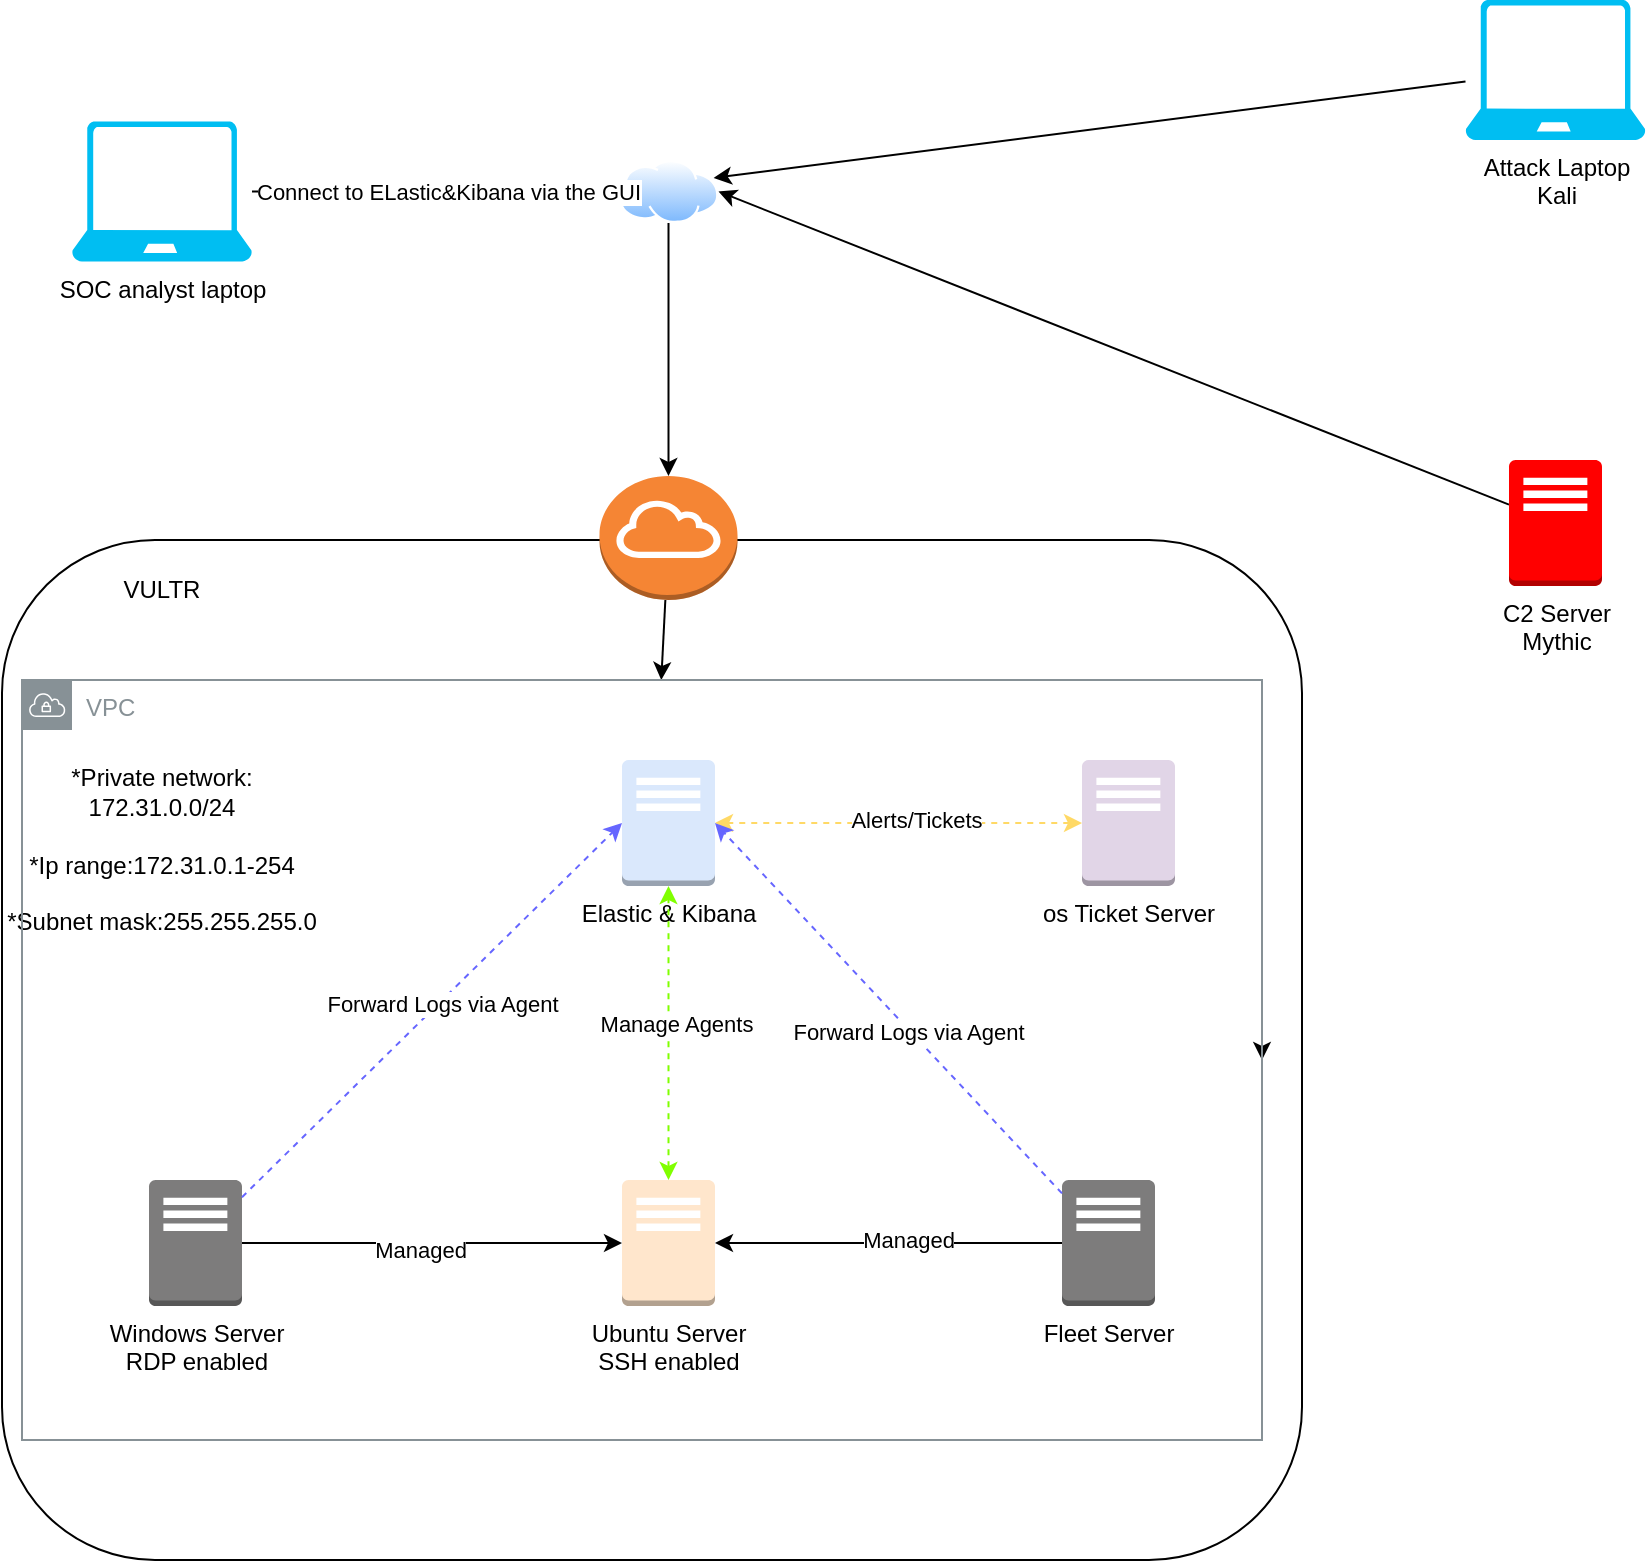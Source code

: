 <mxfile version="24.8.3">
  <diagram name="Page-1" id="vAfQMsQLVKgVgEMzG7Qi">
    <mxGraphModel dx="1042" dy="1761" grid="1" gridSize="10" guides="1" tooltips="1" connect="1" arrows="1" fold="1" page="1" pageScale="1" pageWidth="850" pageHeight="1100" math="0" shadow="0">
      <root>
        <mxCell id="0" />
        <mxCell id="1" parent="0" />
        <mxCell id="oSpPkW4DtSv9agoqvHnj-8" value="" style="rounded=1;whiteSpace=wrap;html=1;" vertex="1" parent="1">
          <mxGeometry y="50" width="650" height="510" as="geometry" />
        </mxCell>
        <mxCell id="oSpPkW4DtSv9agoqvHnj-1" value="Windows Server&lt;div&gt;RDP enabled&lt;/div&gt;" style="outlineConnect=0;dashed=0;verticalLabelPosition=bottom;verticalAlign=top;align=center;html=1;shape=mxgraph.aws3.traditional_server;fillColor=#7D7C7C;gradientColor=none;" vertex="1" parent="1">
          <mxGeometry x="73.5" y="370" width="46.5" height="63" as="geometry" />
        </mxCell>
        <mxCell id="oSpPkW4DtSv9agoqvHnj-3" value="Elastic &amp;amp; Kibana" style="outlineConnect=0;dashed=0;verticalLabelPosition=bottom;verticalAlign=top;align=center;html=1;shape=mxgraph.aws3.traditional_server;fillColor=#dae8fc;strokeColor=#6c8ebf;" vertex="1" parent="1">
          <mxGeometry x="310" y="160" width="46.5" height="63" as="geometry" />
        </mxCell>
        <mxCell id="oSpPkW4DtSv9agoqvHnj-4" value="Ubuntu Server&lt;div&gt;SSH enabled&lt;/div&gt;" style="outlineConnect=0;dashed=0;verticalLabelPosition=bottom;verticalAlign=top;align=center;html=1;shape=mxgraph.aws3.traditional_server;fillColor=#ffe6cc;strokeColor=#d79b00;" vertex="1" parent="1">
          <mxGeometry x="310" y="370" width="46.5" height="63" as="geometry" />
        </mxCell>
        <mxCell id="oSpPkW4DtSv9agoqvHnj-16" style="edgeStyle=orthogonalEdgeStyle;rounded=0;orthogonalLoop=1;jettySize=auto;html=1;" edge="1" parent="1" source="oSpPkW4DtSv9agoqvHnj-5" target="oSpPkW4DtSv9agoqvHnj-4">
          <mxGeometry relative="1" as="geometry" />
        </mxCell>
        <mxCell id="oSpPkW4DtSv9agoqvHnj-18" value="Managed" style="edgeLabel;html=1;align=center;verticalAlign=middle;resizable=0;points=[];" vertex="1" connectable="0" parent="oSpPkW4DtSv9agoqvHnj-16">
          <mxGeometry x="-0.115" y="-2" relative="1" as="geometry">
            <mxPoint as="offset" />
          </mxGeometry>
        </mxCell>
        <mxCell id="oSpPkW4DtSv9agoqvHnj-5" value="Fleet Server" style="outlineConnect=0;dashed=0;verticalLabelPosition=bottom;verticalAlign=top;align=center;html=1;shape=mxgraph.aws3.traditional_server;fillColor=#7D7C7C;gradientColor=none;" vertex="1" parent="1">
          <mxGeometry x="530" y="370" width="46.5" height="63" as="geometry" />
        </mxCell>
        <mxCell id="oSpPkW4DtSv9agoqvHnj-21" style="edgeStyle=orthogonalEdgeStyle;rounded=0;orthogonalLoop=1;jettySize=auto;html=1;strokeColor=#FFD966;startArrow=classic;startFill=1;dashed=1;" edge="1" parent="1" source="oSpPkW4DtSv9agoqvHnj-6" target="oSpPkW4DtSv9agoqvHnj-3">
          <mxGeometry relative="1" as="geometry" />
        </mxCell>
        <mxCell id="oSpPkW4DtSv9agoqvHnj-22" value="Alerts/Tickets" style="edgeLabel;html=1;align=center;verticalAlign=middle;resizable=0;points=[];" vertex="1" connectable="0" parent="oSpPkW4DtSv9agoqvHnj-21">
          <mxGeometry x="-0.098" y="-2" relative="1" as="geometry">
            <mxPoint as="offset" />
          </mxGeometry>
        </mxCell>
        <mxCell id="oSpPkW4DtSv9agoqvHnj-6" value="os Ticket Server" style="outlineConnect=0;dashed=0;verticalLabelPosition=bottom;verticalAlign=top;align=center;html=1;shape=mxgraph.aws3.traditional_server;fillColor=#e1d5e7;strokeColor=#9673a6;" vertex="1" parent="1">
          <mxGeometry x="540" y="160" width="46.5" height="63" as="geometry" />
        </mxCell>
        <mxCell id="oSpPkW4DtSv9agoqvHnj-44" style="rounded=0;orthogonalLoop=1;jettySize=auto;html=1;entryX=1;entryY=0.5;entryDx=0;entryDy=0;" edge="1" parent="1" source="oSpPkW4DtSv9agoqvHnj-7" target="oSpPkW4DtSv9agoqvHnj-32">
          <mxGeometry relative="1" as="geometry" />
        </mxCell>
        <mxCell id="oSpPkW4DtSv9agoqvHnj-7" value="C2 Server&lt;div&gt;Mythic&lt;/div&gt;" style="outlineConnect=0;dashed=0;verticalLabelPosition=bottom;verticalAlign=top;align=center;html=1;shape=mxgraph.aws3.traditional_server;fillColor=#FF0000;gradientColor=none;" vertex="1" parent="1">
          <mxGeometry x="753.5" y="10" width="46.5" height="63" as="geometry" />
        </mxCell>
        <mxCell id="oSpPkW4DtSv9agoqvHnj-9" value="VULTR" style="text;html=1;align=center;verticalAlign=middle;whiteSpace=wrap;rounded=0;" vertex="1" parent="1">
          <mxGeometry x="50" y="60" width="60" height="30" as="geometry" />
        </mxCell>
        <mxCell id="oSpPkW4DtSv9agoqvHnj-14" style="edgeStyle=orthogonalEdgeStyle;rounded=0;orthogonalLoop=1;jettySize=auto;html=1;entryX=0;entryY=0.5;entryDx=0;entryDy=0;entryPerimeter=0;" edge="1" parent="1" source="oSpPkW4DtSv9agoqvHnj-1" target="oSpPkW4DtSv9agoqvHnj-4">
          <mxGeometry relative="1" as="geometry" />
        </mxCell>
        <mxCell id="oSpPkW4DtSv9agoqvHnj-17" value="Managed" style="edgeLabel;html=1;align=center;verticalAlign=middle;resizable=0;points=[];" vertex="1" connectable="0" parent="oSpPkW4DtSv9agoqvHnj-14">
          <mxGeometry x="-0.061" y="-3" relative="1" as="geometry">
            <mxPoint as="offset" />
          </mxGeometry>
        </mxCell>
        <mxCell id="oSpPkW4DtSv9agoqvHnj-19" style="edgeStyle=orthogonalEdgeStyle;rounded=0;orthogonalLoop=1;jettySize=auto;html=1;entryX=0.5;entryY=1;entryDx=0;entryDy=0;entryPerimeter=0;startArrow=classic;startFill=1;strokeColor=#80FF00;dashed=1;" edge="1" parent="1" source="oSpPkW4DtSv9agoqvHnj-4" target="oSpPkW4DtSv9agoqvHnj-3">
          <mxGeometry relative="1" as="geometry" />
        </mxCell>
        <mxCell id="oSpPkW4DtSv9agoqvHnj-23" value="Manage Agents" style="edgeLabel;html=1;align=center;verticalAlign=middle;resizable=0;points=[];" vertex="1" connectable="0" parent="oSpPkW4DtSv9agoqvHnj-19">
          <mxGeometry x="0.059" y="-3" relative="1" as="geometry">
            <mxPoint as="offset" />
          </mxGeometry>
        </mxCell>
        <mxCell id="oSpPkW4DtSv9agoqvHnj-24" style="rounded=0;orthogonalLoop=1;jettySize=auto;html=1;entryX=0;entryY=0.5;entryDx=0;entryDy=0;entryPerimeter=0;strokeColor=#6666FF;dashed=1;" edge="1" parent="1" source="oSpPkW4DtSv9agoqvHnj-1" target="oSpPkW4DtSv9agoqvHnj-3">
          <mxGeometry relative="1" as="geometry" />
        </mxCell>
        <mxCell id="oSpPkW4DtSv9agoqvHnj-26" value="Forward Logs via Agent" style="edgeLabel;html=1;align=center;verticalAlign=middle;resizable=0;points=[];" vertex="1" connectable="0" parent="oSpPkW4DtSv9agoqvHnj-24">
          <mxGeometry x="0.037" y="-1" relative="1" as="geometry">
            <mxPoint as="offset" />
          </mxGeometry>
        </mxCell>
        <mxCell id="oSpPkW4DtSv9agoqvHnj-25" style="rounded=0;orthogonalLoop=1;jettySize=auto;html=1;entryX=1;entryY=0.5;entryDx=0;entryDy=0;entryPerimeter=0;strokeColor=#6666FF;dashed=1;" edge="1" parent="1" source="oSpPkW4DtSv9agoqvHnj-5" target="oSpPkW4DtSv9agoqvHnj-3">
          <mxGeometry relative="1" as="geometry" />
        </mxCell>
        <mxCell id="oSpPkW4DtSv9agoqvHnj-27" value="Forward Logs via Agent" style="edgeLabel;html=1;align=center;verticalAlign=middle;resizable=0;points=[];" vertex="1" connectable="0" parent="oSpPkW4DtSv9agoqvHnj-25">
          <mxGeometry x="-0.112" y="1" relative="1" as="geometry">
            <mxPoint as="offset" />
          </mxGeometry>
        </mxCell>
        <mxCell id="oSpPkW4DtSv9agoqvHnj-29" value="*Private network: 172.31.0.0/24&lt;div&gt;&lt;br&gt;&lt;/div&gt;&lt;div&gt;*Ip range:172.31.0.1-254&lt;/div&gt;&lt;div&gt;&lt;br&gt;&lt;/div&gt;&lt;div&gt;*Subnet mask:255.255.255.0&lt;/div&gt;" style="text;html=1;align=center;verticalAlign=middle;whiteSpace=wrap;rounded=0;" vertex="1" parent="1">
          <mxGeometry y="160" width="160" height="90" as="geometry" />
        </mxCell>
        <mxCell id="oSpPkW4DtSv9agoqvHnj-38" style="rounded=0;orthogonalLoop=1;jettySize=auto;html=1;" edge="1" parent="1" source="oSpPkW4DtSv9agoqvHnj-30" target="oSpPkW4DtSv9agoqvHnj-37">
          <mxGeometry relative="1" as="geometry" />
        </mxCell>
        <mxCell id="oSpPkW4DtSv9agoqvHnj-30" value="" style="outlineConnect=0;dashed=0;verticalLabelPosition=bottom;verticalAlign=top;align=center;html=1;shape=mxgraph.aws3.internet_gateway;fillColor=#F58534;gradientColor=none;" vertex="1" parent="1">
          <mxGeometry x="298.75" y="18" width="69" height="62" as="geometry" />
        </mxCell>
        <mxCell id="oSpPkW4DtSv9agoqvHnj-33" style="edgeStyle=orthogonalEdgeStyle;rounded=0;orthogonalLoop=1;jettySize=auto;html=1;" edge="1" parent="1" source="oSpPkW4DtSv9agoqvHnj-32" target="oSpPkW4DtSv9agoqvHnj-30">
          <mxGeometry relative="1" as="geometry" />
        </mxCell>
        <mxCell id="oSpPkW4DtSv9agoqvHnj-32" value="" style="image;aspect=fixed;perimeter=ellipsePerimeter;html=1;align=center;shadow=0;dashed=0;spacingTop=3;image=img/lib/active_directory/internet_cloud.svg;" vertex="1" parent="1">
          <mxGeometry x="308.25" y="-140" width="50" height="31.5" as="geometry" />
        </mxCell>
        <mxCell id="oSpPkW4DtSv9agoqvHnj-36" style="edgeStyle=orthogonalEdgeStyle;rounded=0;orthogonalLoop=1;jettySize=auto;html=1;" edge="1" parent="1">
          <mxGeometry relative="1" as="geometry">
            <mxPoint x="630" y="290" as="sourcePoint" />
            <mxPoint x="630" y="310" as="targetPoint" />
          </mxGeometry>
        </mxCell>
        <mxCell id="oSpPkW4DtSv9agoqvHnj-37" value="VPC" style="sketch=0;outlineConnect=0;gradientColor=none;html=1;whiteSpace=wrap;fontSize=12;fontStyle=0;shape=mxgraph.aws4.group;grIcon=mxgraph.aws4.group_vpc;strokeColor=#879196;fillColor=none;verticalAlign=top;align=left;spacingLeft=30;fontColor=#879196;dashed=0;" vertex="1" parent="1">
          <mxGeometry x="10" y="120" width="620" height="380" as="geometry" />
        </mxCell>
        <mxCell id="oSpPkW4DtSv9agoqvHnj-41" style="edgeStyle=orthogonalEdgeStyle;rounded=0;orthogonalLoop=1;jettySize=auto;html=1;" edge="1" parent="1" source="oSpPkW4DtSv9agoqvHnj-39" target="oSpPkW4DtSv9agoqvHnj-32">
          <mxGeometry relative="1" as="geometry" />
        </mxCell>
        <mxCell id="oSpPkW4DtSv9agoqvHnj-42" value="Connect to ELastic&amp;amp;Kibana via the GUI" style="edgeLabel;html=1;align=center;verticalAlign=middle;resizable=0;points=[];" vertex="1" connectable="0" parent="oSpPkW4DtSv9agoqvHnj-41">
          <mxGeometry x="0.072" relative="1" as="geometry">
            <mxPoint as="offset" />
          </mxGeometry>
        </mxCell>
        <mxCell id="oSpPkW4DtSv9agoqvHnj-39" value="SOC analyst laptop" style="verticalLabelPosition=bottom;html=1;verticalAlign=top;align=center;strokeColor=none;fillColor=#00BEF2;shape=mxgraph.azure.laptop;pointerEvents=1;" vertex="1" parent="1">
          <mxGeometry x="35" y="-159.25" width="90" height="70" as="geometry" />
        </mxCell>
        <mxCell id="oSpPkW4DtSv9agoqvHnj-45" style="rounded=0;orthogonalLoop=1;jettySize=auto;html=1;entryX=1;entryY=0.25;entryDx=0;entryDy=0;" edge="1" parent="1" source="oSpPkW4DtSv9agoqvHnj-43" target="oSpPkW4DtSv9agoqvHnj-32">
          <mxGeometry relative="1" as="geometry" />
        </mxCell>
        <mxCell id="oSpPkW4DtSv9agoqvHnj-43" value="Attack Laptop&lt;div&gt;Kali&lt;/div&gt;" style="verticalLabelPosition=bottom;html=1;verticalAlign=top;align=center;strokeColor=none;fillColor=#00BEF2;shape=mxgraph.azure.laptop;pointerEvents=1;" vertex="1" parent="1">
          <mxGeometry x="731.75" y="-220" width="90" height="70" as="geometry" />
        </mxCell>
      </root>
    </mxGraphModel>
  </diagram>
</mxfile>
